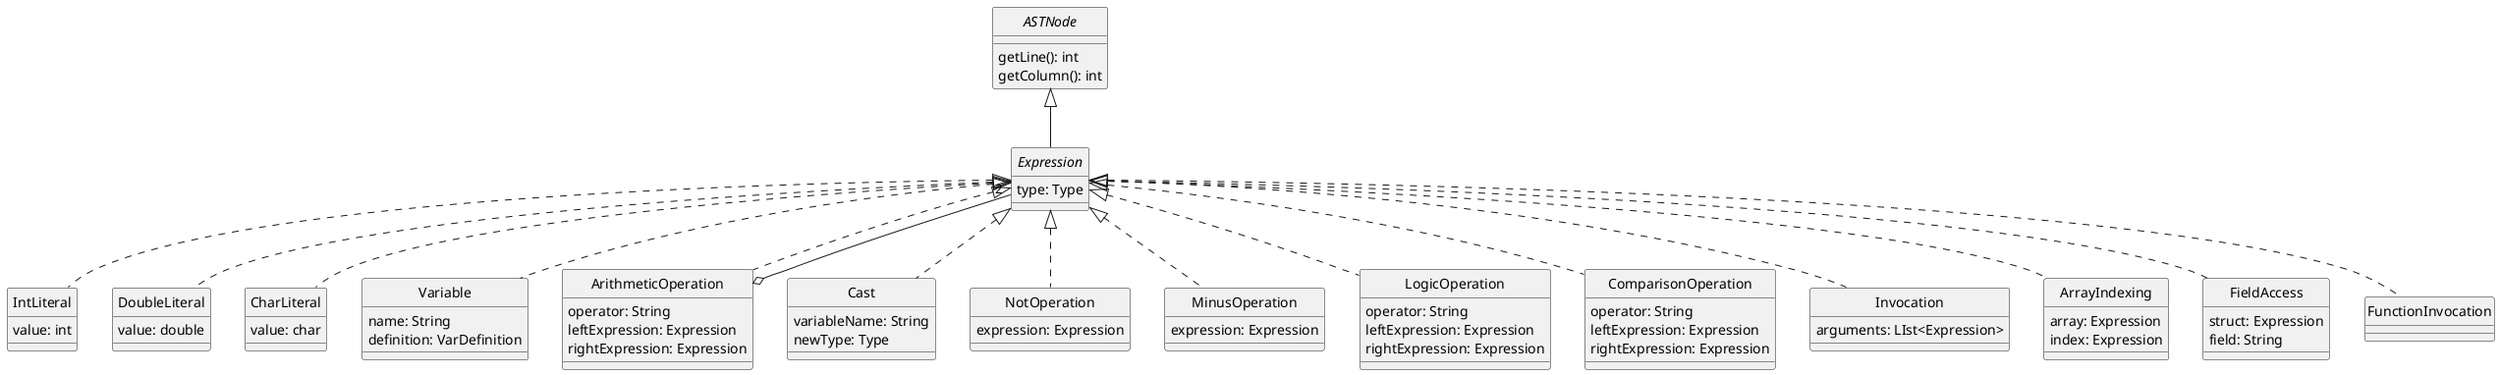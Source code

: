 @startuml Expressions
skinparam style strictuml
skinparam monochrome true


interface ASTNode {
    getLine(): int
    getColumn(): int
}

interface Expression {
    type: Type
}
ASTNode <|-- Expression


class IntLiteral {
    value: int
}
Expression <|.. IntLiteral


class DoubleLiteral {
    value: double
}
Expression <|.. DoubleLiteral


class CharLiteral {
    value: char
}
Expression <|.. CharLiteral


class Variable {
    name: String
    definition: VarDefinition
}
Expression <|.. Variable


class ArithmeticOperation {
    operator: String
    leftExpression: Expression
    rightExpression: Expression
}
Expression <|.. ArithmeticOperation
ArithmeticOperation o-- "2" Expression


' La conversión explícita a tipos simples se podrá realizar usando la palabra clave as
class Cast {
    variableName: String
    newType: Type   /'Tiene que ser de tipo simple'/
}
Expression <|.. Cast


' Las operaciones NOT y MINUS no se ponen en la misma clase
class NotOperation {
    ' No necesita especificar el operador
    expression: Expression
}
Expression <|.. NotOperation

class MinusOperation {
    ' No necesita especificar el operador
    expression: Expression
}
Expression <|.. MinusOperation

' Operaciones de comparación y lógicas no son iguales
class LogicOperation {
    operator: String
    leftExpression: Expression
    rightExpression: Expression
}
Expression <|.. LogicOperation

class ComparisonOperation {
    operator: String
    leftExpression: Expression
    rightExpression: Expression
}
Expression <|.. ComparisonOperation

class Invocation {
    arguments: LIst<Expression>
}
Expression <|.. Invocation


class ArrayIndexing {
    array: Expression       /'TODO qué tipo es'/
    index: Expression
}
Expression <|.. ArrayIndexing

class FieldAccess {
    struct: Expression      /'TODO qué tipo es'/
    field: String
}
Expression <|.. FieldAccess

' Una función puede no devolver nada, tiene tipo de retorno Void
' Se puede invocar a una función y no almacenar lo que devuelve
' Sea como sea, devuelve algo, así que es una expresión
class FunctionInvocation {
    'TODO ¿qué necesita dentro?
}
Expression <|.. FunctionInvocation


@enduml
